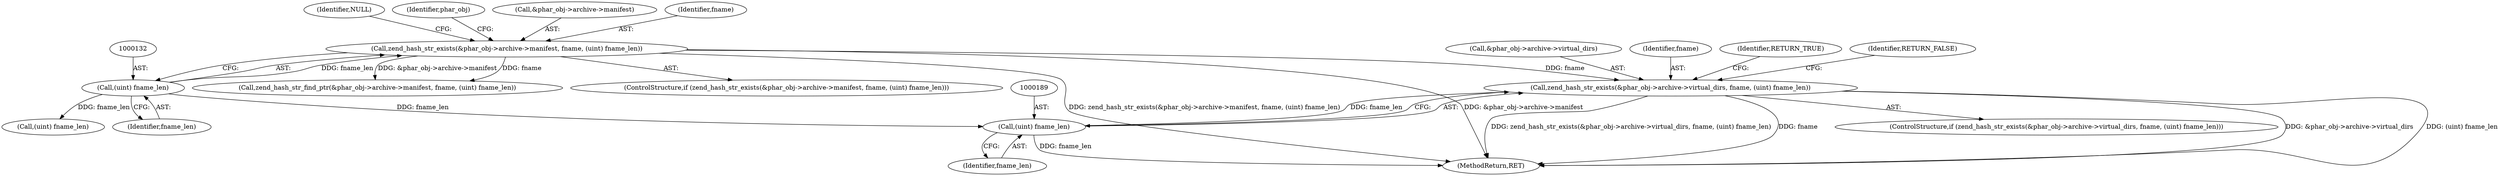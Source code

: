 digraph "0_php_1e9b175204e3286d64dfd6c9f09151c31b5e099a_8@pointer" {
"1000180" [label="(Call,zend_hash_str_exists(&phar_obj->archive->virtual_dirs, fname, (uint) fname_len))"];
"1000123" [label="(Call,zend_hash_str_exists(&phar_obj->archive->manifest, fname, (uint) fname_len))"];
"1000131" [label="(Call,(uint) fname_len)"];
"1000188" [label="(Call,(uint) fname_len)"];
"1000180" [label="(Call,zend_hash_str_exists(&phar_obj->archive->virtual_dirs, fname, (uint) fname_len))"];
"1000137" [label="(Identifier,NULL)"];
"1000148" [label="(Call,(uint) fname_len)"];
"1000184" [label="(Identifier,phar_obj)"];
"1000179" [label="(ControlStructure,if (zend_hash_str_exists(&phar_obj->archive->virtual_dirs, fname, (uint) fname_len)))"];
"1000123" [label="(Call,zend_hash_str_exists(&phar_obj->archive->manifest, fname, (uint) fname_len))"];
"1000133" [label="(Identifier,fname_len)"];
"1000193" [label="(Identifier,RETURN_FALSE)"];
"1000181" [label="(Call,&phar_obj->archive->virtual_dirs)"];
"1000188" [label="(Call,(uint) fname_len)"];
"1000124" [label="(Call,&phar_obj->archive->manifest)"];
"1000187" [label="(Identifier,fname)"];
"1000131" [label="(Call,(uint) fname_len)"];
"1000194" [label="(MethodReturn,RET)"];
"1000192" [label="(Identifier,RETURN_TRUE)"];
"1000140" [label="(Call,zend_hash_str_find_ptr(&phar_obj->archive->manifest, fname, (uint) fname_len))"];
"1000190" [label="(Identifier,fname_len)"];
"1000122" [label="(ControlStructure,if (zend_hash_str_exists(&phar_obj->archive->manifest, fname, (uint) fname_len)))"];
"1000130" [label="(Identifier,fname)"];
"1000180" -> "1000179"  [label="AST: "];
"1000180" -> "1000188"  [label="CFG: "];
"1000181" -> "1000180"  [label="AST: "];
"1000187" -> "1000180"  [label="AST: "];
"1000188" -> "1000180"  [label="AST: "];
"1000192" -> "1000180"  [label="CFG: "];
"1000193" -> "1000180"  [label="CFG: "];
"1000180" -> "1000194"  [label="DDG: fname"];
"1000180" -> "1000194"  [label="DDG: &phar_obj->archive->virtual_dirs"];
"1000180" -> "1000194"  [label="DDG: (uint) fname_len"];
"1000180" -> "1000194"  [label="DDG: zend_hash_str_exists(&phar_obj->archive->virtual_dirs, fname, (uint) fname_len)"];
"1000123" -> "1000180"  [label="DDG: fname"];
"1000188" -> "1000180"  [label="DDG: fname_len"];
"1000123" -> "1000122"  [label="AST: "];
"1000123" -> "1000131"  [label="CFG: "];
"1000124" -> "1000123"  [label="AST: "];
"1000130" -> "1000123"  [label="AST: "];
"1000131" -> "1000123"  [label="AST: "];
"1000137" -> "1000123"  [label="CFG: "];
"1000184" -> "1000123"  [label="CFG: "];
"1000123" -> "1000194"  [label="DDG: &phar_obj->archive->manifest"];
"1000123" -> "1000194"  [label="DDG: zend_hash_str_exists(&phar_obj->archive->manifest, fname, (uint) fname_len)"];
"1000131" -> "1000123"  [label="DDG: fname_len"];
"1000123" -> "1000140"  [label="DDG: &phar_obj->archive->manifest"];
"1000123" -> "1000140"  [label="DDG: fname"];
"1000131" -> "1000133"  [label="CFG: "];
"1000132" -> "1000131"  [label="AST: "];
"1000133" -> "1000131"  [label="AST: "];
"1000131" -> "1000148"  [label="DDG: fname_len"];
"1000131" -> "1000188"  [label="DDG: fname_len"];
"1000188" -> "1000190"  [label="CFG: "];
"1000189" -> "1000188"  [label="AST: "];
"1000190" -> "1000188"  [label="AST: "];
"1000188" -> "1000194"  [label="DDG: fname_len"];
}
